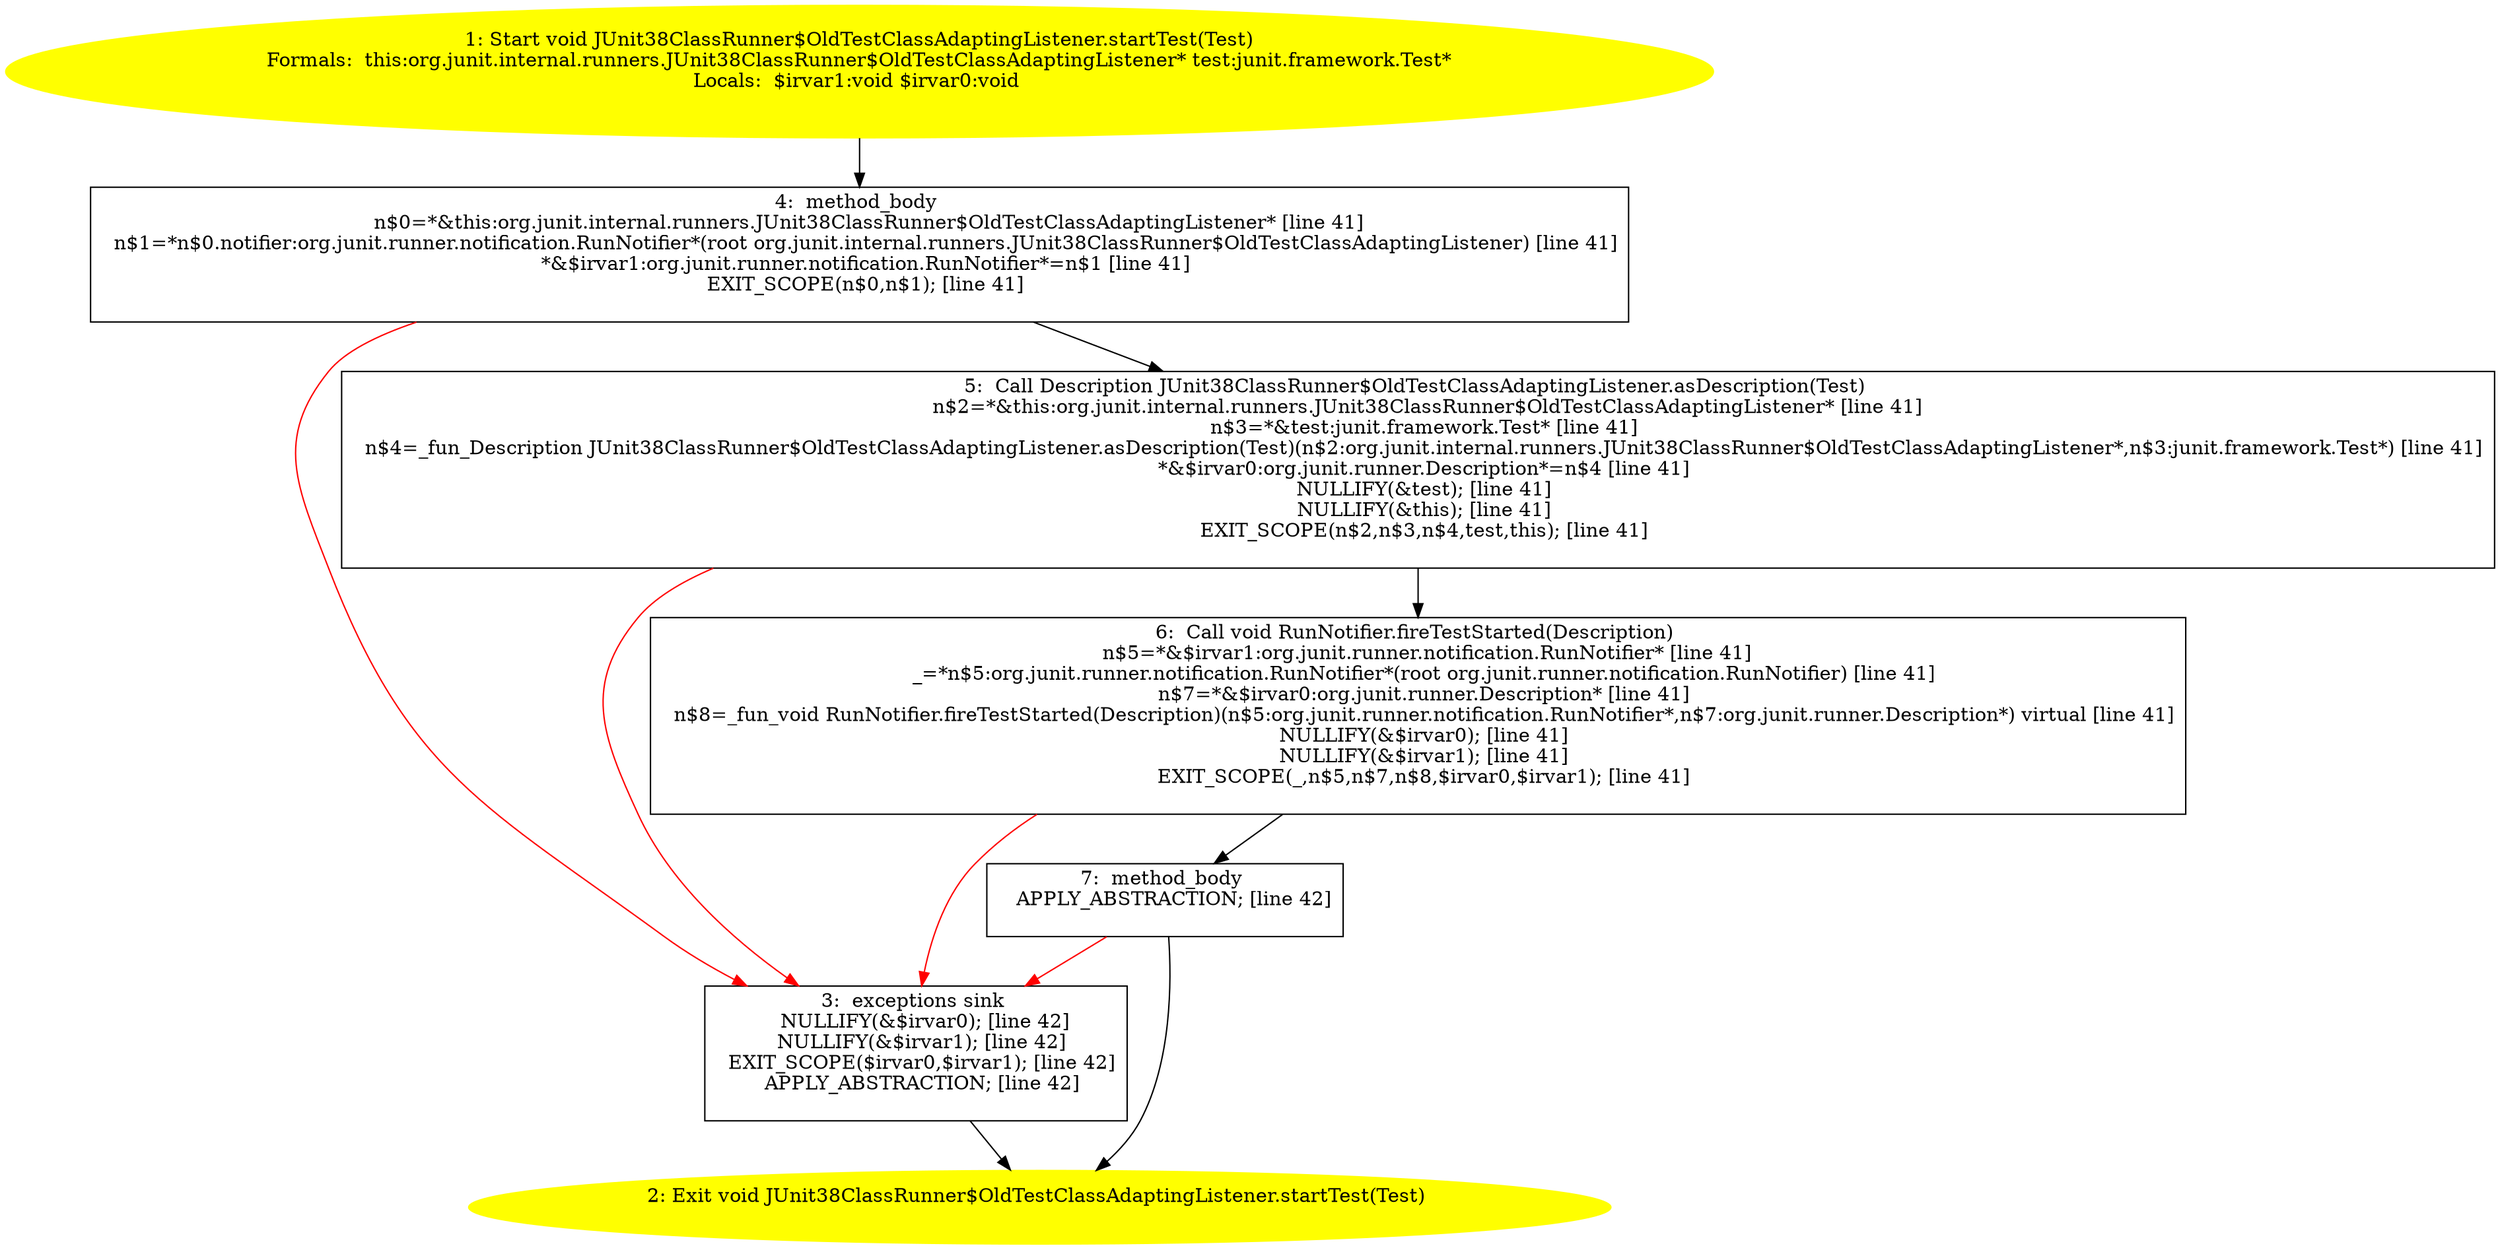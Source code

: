 /* @generated */
digraph cfg {
"org.junit.internal.runners.JUnit38ClassRunner$OldTestClassAdaptingListener.startTest(junit.framework.27a85c7b81bbc46f8658ce18eb6518fd_1" [label="1: Start void JUnit38ClassRunner$OldTestClassAdaptingListener.startTest(Test)\nFormals:  this:org.junit.internal.runners.JUnit38ClassRunner$OldTestClassAdaptingListener* test:junit.framework.Test*\nLocals:  $irvar1:void $irvar0:void \n  " color=yellow style=filled]
	

	 "org.junit.internal.runners.JUnit38ClassRunner$OldTestClassAdaptingListener.startTest(junit.framework.27a85c7b81bbc46f8658ce18eb6518fd_1" -> "org.junit.internal.runners.JUnit38ClassRunner$OldTestClassAdaptingListener.startTest(junit.framework.27a85c7b81bbc46f8658ce18eb6518fd_4" ;
"org.junit.internal.runners.JUnit38ClassRunner$OldTestClassAdaptingListener.startTest(junit.framework.27a85c7b81bbc46f8658ce18eb6518fd_2" [label="2: Exit void JUnit38ClassRunner$OldTestClassAdaptingListener.startTest(Test) \n  " color=yellow style=filled]
	

"org.junit.internal.runners.JUnit38ClassRunner$OldTestClassAdaptingListener.startTest(junit.framework.27a85c7b81bbc46f8658ce18eb6518fd_3" [label="3:  exceptions sink \n   NULLIFY(&$irvar0); [line 42]\n  NULLIFY(&$irvar1); [line 42]\n  EXIT_SCOPE($irvar0,$irvar1); [line 42]\n  APPLY_ABSTRACTION; [line 42]\n " shape="box"]
	

	 "org.junit.internal.runners.JUnit38ClassRunner$OldTestClassAdaptingListener.startTest(junit.framework.27a85c7b81bbc46f8658ce18eb6518fd_3" -> "org.junit.internal.runners.JUnit38ClassRunner$OldTestClassAdaptingListener.startTest(junit.framework.27a85c7b81bbc46f8658ce18eb6518fd_2" ;
"org.junit.internal.runners.JUnit38ClassRunner$OldTestClassAdaptingListener.startTest(junit.framework.27a85c7b81bbc46f8658ce18eb6518fd_4" [label="4:  method_body \n   n$0=*&this:org.junit.internal.runners.JUnit38ClassRunner$OldTestClassAdaptingListener* [line 41]\n  n$1=*n$0.notifier:org.junit.runner.notification.RunNotifier*(root org.junit.internal.runners.JUnit38ClassRunner$OldTestClassAdaptingListener) [line 41]\n  *&$irvar1:org.junit.runner.notification.RunNotifier*=n$1 [line 41]\n  EXIT_SCOPE(n$0,n$1); [line 41]\n " shape="box"]
	

	 "org.junit.internal.runners.JUnit38ClassRunner$OldTestClassAdaptingListener.startTest(junit.framework.27a85c7b81bbc46f8658ce18eb6518fd_4" -> "org.junit.internal.runners.JUnit38ClassRunner$OldTestClassAdaptingListener.startTest(junit.framework.27a85c7b81bbc46f8658ce18eb6518fd_5" ;
	 "org.junit.internal.runners.JUnit38ClassRunner$OldTestClassAdaptingListener.startTest(junit.framework.27a85c7b81bbc46f8658ce18eb6518fd_4" -> "org.junit.internal.runners.JUnit38ClassRunner$OldTestClassAdaptingListener.startTest(junit.framework.27a85c7b81bbc46f8658ce18eb6518fd_3" [color="red" ];
"org.junit.internal.runners.JUnit38ClassRunner$OldTestClassAdaptingListener.startTest(junit.framework.27a85c7b81bbc46f8658ce18eb6518fd_5" [label="5:  Call Description JUnit38ClassRunner$OldTestClassAdaptingListener.asDescription(Test) \n   n$2=*&this:org.junit.internal.runners.JUnit38ClassRunner$OldTestClassAdaptingListener* [line 41]\n  n$3=*&test:junit.framework.Test* [line 41]\n  n$4=_fun_Description JUnit38ClassRunner$OldTestClassAdaptingListener.asDescription(Test)(n$2:org.junit.internal.runners.JUnit38ClassRunner$OldTestClassAdaptingListener*,n$3:junit.framework.Test*) [line 41]\n  *&$irvar0:org.junit.runner.Description*=n$4 [line 41]\n  NULLIFY(&test); [line 41]\n  NULLIFY(&this); [line 41]\n  EXIT_SCOPE(n$2,n$3,n$4,test,this); [line 41]\n " shape="box"]
	

	 "org.junit.internal.runners.JUnit38ClassRunner$OldTestClassAdaptingListener.startTest(junit.framework.27a85c7b81bbc46f8658ce18eb6518fd_5" -> "org.junit.internal.runners.JUnit38ClassRunner$OldTestClassAdaptingListener.startTest(junit.framework.27a85c7b81bbc46f8658ce18eb6518fd_6" ;
	 "org.junit.internal.runners.JUnit38ClassRunner$OldTestClassAdaptingListener.startTest(junit.framework.27a85c7b81bbc46f8658ce18eb6518fd_5" -> "org.junit.internal.runners.JUnit38ClassRunner$OldTestClassAdaptingListener.startTest(junit.framework.27a85c7b81bbc46f8658ce18eb6518fd_3" [color="red" ];
"org.junit.internal.runners.JUnit38ClassRunner$OldTestClassAdaptingListener.startTest(junit.framework.27a85c7b81bbc46f8658ce18eb6518fd_6" [label="6:  Call void RunNotifier.fireTestStarted(Description) \n   n$5=*&$irvar1:org.junit.runner.notification.RunNotifier* [line 41]\n  _=*n$5:org.junit.runner.notification.RunNotifier*(root org.junit.runner.notification.RunNotifier) [line 41]\n  n$7=*&$irvar0:org.junit.runner.Description* [line 41]\n  n$8=_fun_void RunNotifier.fireTestStarted(Description)(n$5:org.junit.runner.notification.RunNotifier*,n$7:org.junit.runner.Description*) virtual [line 41]\n  NULLIFY(&$irvar0); [line 41]\n  NULLIFY(&$irvar1); [line 41]\n  EXIT_SCOPE(_,n$5,n$7,n$8,$irvar0,$irvar1); [line 41]\n " shape="box"]
	

	 "org.junit.internal.runners.JUnit38ClassRunner$OldTestClassAdaptingListener.startTest(junit.framework.27a85c7b81bbc46f8658ce18eb6518fd_6" -> "org.junit.internal.runners.JUnit38ClassRunner$OldTestClassAdaptingListener.startTest(junit.framework.27a85c7b81bbc46f8658ce18eb6518fd_7" ;
	 "org.junit.internal.runners.JUnit38ClassRunner$OldTestClassAdaptingListener.startTest(junit.framework.27a85c7b81bbc46f8658ce18eb6518fd_6" -> "org.junit.internal.runners.JUnit38ClassRunner$OldTestClassAdaptingListener.startTest(junit.framework.27a85c7b81bbc46f8658ce18eb6518fd_3" [color="red" ];
"org.junit.internal.runners.JUnit38ClassRunner$OldTestClassAdaptingListener.startTest(junit.framework.27a85c7b81bbc46f8658ce18eb6518fd_7" [label="7:  method_body \n   APPLY_ABSTRACTION; [line 42]\n " shape="box"]
	

	 "org.junit.internal.runners.JUnit38ClassRunner$OldTestClassAdaptingListener.startTest(junit.framework.27a85c7b81bbc46f8658ce18eb6518fd_7" -> "org.junit.internal.runners.JUnit38ClassRunner$OldTestClassAdaptingListener.startTest(junit.framework.27a85c7b81bbc46f8658ce18eb6518fd_2" ;
	 "org.junit.internal.runners.JUnit38ClassRunner$OldTestClassAdaptingListener.startTest(junit.framework.27a85c7b81bbc46f8658ce18eb6518fd_7" -> "org.junit.internal.runners.JUnit38ClassRunner$OldTestClassAdaptingListener.startTest(junit.framework.27a85c7b81bbc46f8658ce18eb6518fd_3" [color="red" ];
}
